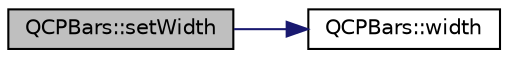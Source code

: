digraph "QCPBars::setWidth"
{
 // LATEX_PDF_SIZE
  edge [fontname="Helvetica",fontsize="10",labelfontname="Helvetica",labelfontsize="10"];
  node [fontname="Helvetica",fontsize="10",shape=record];
  rankdir="LR";
  Node1 [label="QCPBars::setWidth",height=0.2,width=0.4,color="black", fillcolor="grey75", style="filled", fontcolor="black",tooltip=" "];
  Node1 -> Node2 [color="midnightblue",fontsize="10",style="solid",fontname="Helvetica"];
  Node2 [label="QCPBars::width",height=0.2,width=0.4,color="black", fillcolor="white", style="filled",URL="$classQCPBars.html#abe7eb3987d8711f45829db879aee2280",tooltip=" "];
}
